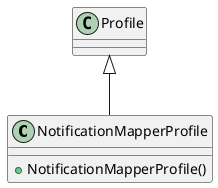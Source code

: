 @startuml
class NotificationMapperProfile {
    + NotificationMapperProfile()
}
Profile <|-- NotificationMapperProfile
@enduml
